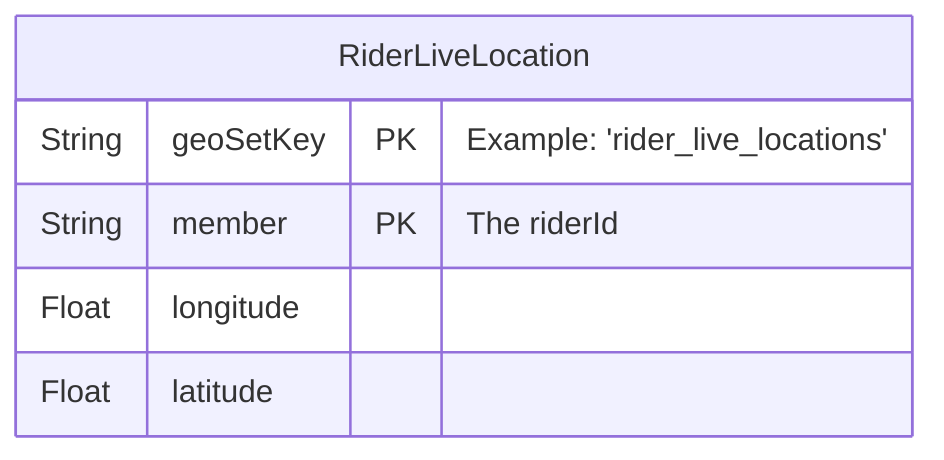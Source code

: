 erDiagram
    RiderLiveLocation {
        String geoSetKey PK "Example: 'rider_live_locations'"
        String member PK "The riderId"
        Float longitude
        Float latitude
    }